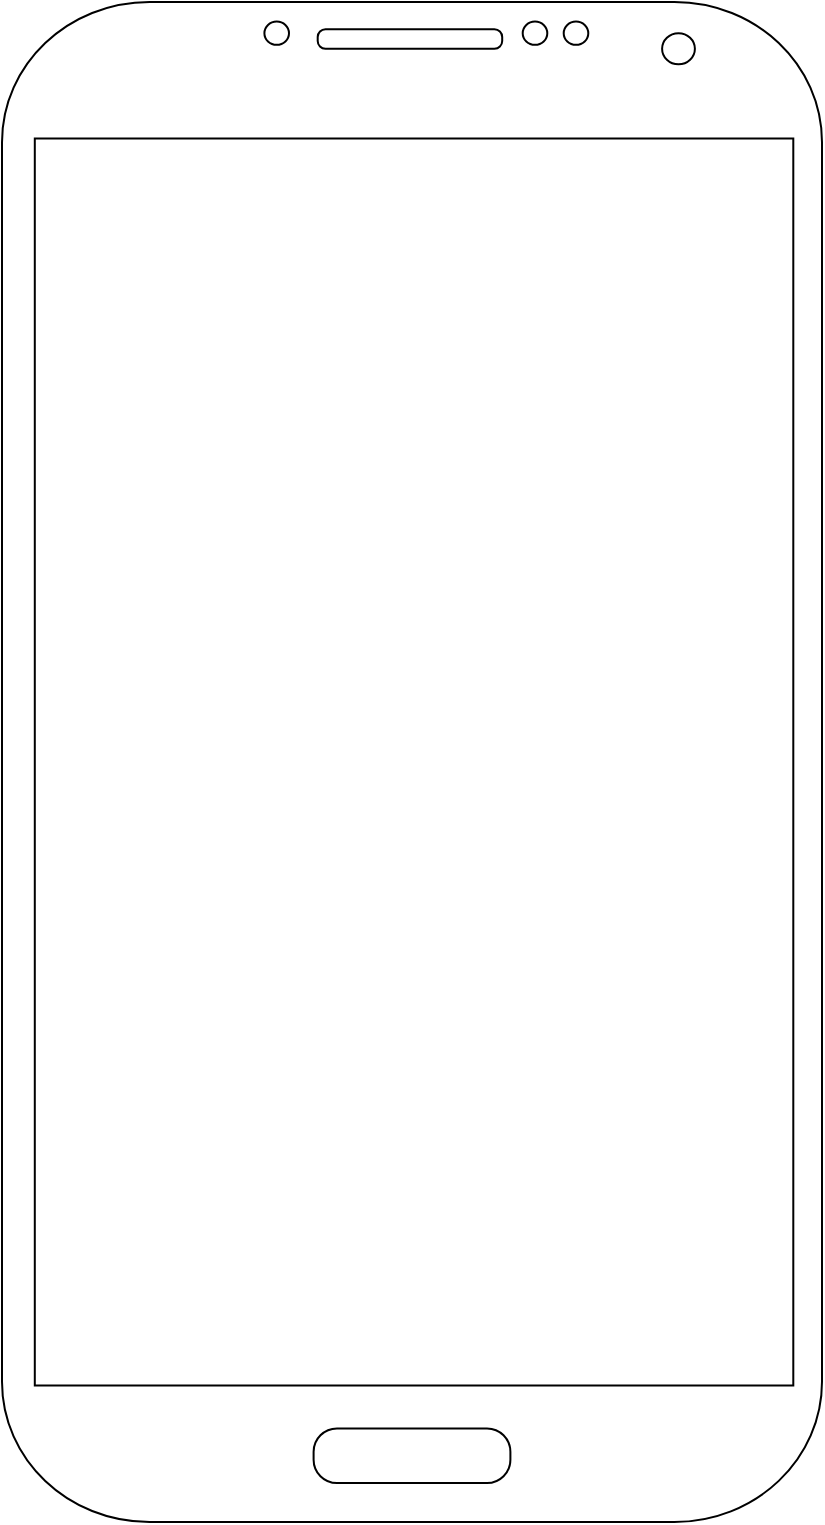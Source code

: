 <mxfile version="20.2.2" type="github">
  <diagram id="6k_M6GZP-Qp57-CbrFIS" name="Landing page">
    <mxGraphModel dx="1736" dy="976" grid="1" gridSize="10" guides="1" tooltips="1" connect="1" arrows="1" fold="1" page="1" pageScale="1" pageWidth="1100" pageHeight="850" math="0" shadow="0">
      <root>
        <mxCell id="0" />
        <mxCell id="1" parent="0" />
        <mxCell id="JPZ8PJUiMLHANGsE_QnL-3" value="" style="group" vertex="1" connectable="0" parent="1">
          <mxGeometry x="345" y="40" width="410" height="760" as="geometry" />
        </mxCell>
        <mxCell id="JPZ8PJUiMLHANGsE_QnL-2" value="" style="rounded=0;whiteSpace=wrap;html=1;labelBackgroundColor=#FFFFFF;strokeColor=none;" vertex="1" parent="JPZ8PJUiMLHANGsE_QnL-3">
          <mxGeometry x="5" y="60" width="400" height="640" as="geometry" />
        </mxCell>
        <mxCell id="JPZ8PJUiMLHANGsE_QnL-1" value="" style="verticalLabelPosition=bottom;verticalAlign=top;html=1;shadow=0;dashed=0;strokeWidth=1;shape=mxgraph.android.phone2;labelBackgroundColor=#FFFFFF;" vertex="1" parent="JPZ8PJUiMLHANGsE_QnL-3">
          <mxGeometry width="410" height="760" as="geometry" />
        </mxCell>
      </root>
    </mxGraphModel>
  </diagram>
</mxfile>
